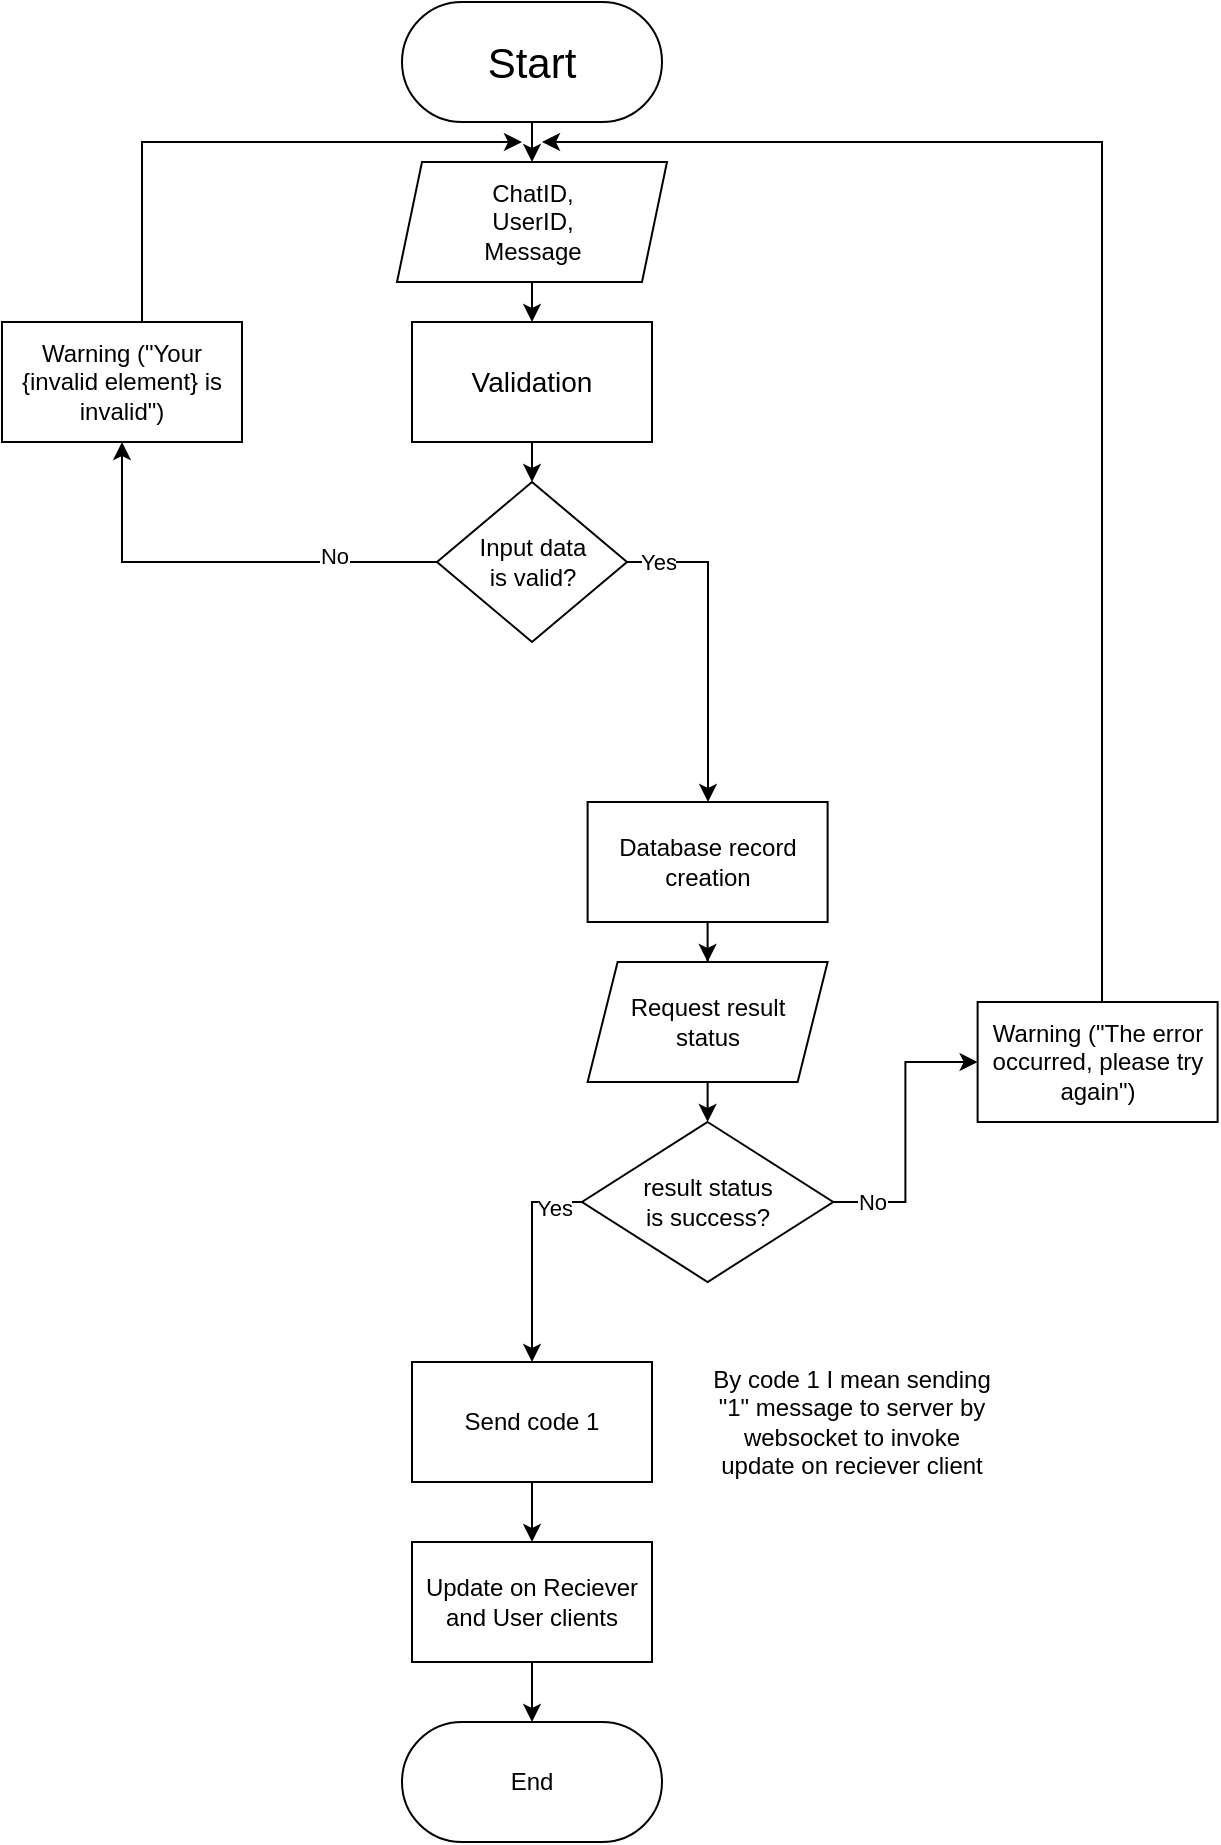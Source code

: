 <mxfile version="25.0.3">
  <diagram name="Страница — 1" id="Qoo-nAjEjCLvAAJSuAsn">
    <mxGraphModel dx="1050" dy="566" grid="1" gridSize="10" guides="1" tooltips="1" connect="1" arrows="1" fold="1" page="1" pageScale="1" pageWidth="827" pageHeight="1169" math="0" shadow="0">
      <root>
        <mxCell id="0" />
        <mxCell id="1" parent="0" />
        <mxCell id="2rKqUg3R2liw_wEwyOho-11" style="edgeStyle=orthogonalEdgeStyle;rounded=0;orthogonalLoop=1;jettySize=auto;html=1;exitX=0.5;exitY=1;exitDx=0;exitDy=0;entryX=0.5;entryY=0;entryDx=0;entryDy=0;" edge="1" parent="1" source="2rKqUg3R2liw_wEwyOho-1" target="2rKqUg3R2liw_wEwyOho-2">
          <mxGeometry relative="1" as="geometry" />
        </mxCell>
        <mxCell id="2rKqUg3R2liw_wEwyOho-1" value="&lt;font style=&quot;font-size: 21px;&quot;&gt;Start&lt;/font&gt;" style="rounded=1;whiteSpace=wrap;html=1;glass=0;shadow=0;arcSize=50;" vertex="1" parent="1">
          <mxGeometry x="370" y="10" width="130" height="60" as="geometry" />
        </mxCell>
        <mxCell id="2rKqUg3R2liw_wEwyOho-12" style="edgeStyle=orthogonalEdgeStyle;rounded=0;orthogonalLoop=1;jettySize=auto;html=1;exitX=0.5;exitY=1;exitDx=0;exitDy=0;entryX=0.5;entryY=0;entryDx=0;entryDy=0;" edge="1" parent="1" source="2rKqUg3R2liw_wEwyOho-2" target="2rKqUg3R2liw_wEwyOho-3">
          <mxGeometry relative="1" as="geometry" />
        </mxCell>
        <mxCell id="2rKqUg3R2liw_wEwyOho-2" value="&lt;div&gt;ChatID,&lt;/div&gt;&lt;div&gt;UserID,&lt;/div&gt;&lt;div&gt;Message&lt;br&gt;&lt;/div&gt;" style="shape=parallelogram;perimeter=parallelogramPerimeter;whiteSpace=wrap;html=1;fixedSize=1;size=12.5;" vertex="1" parent="1">
          <mxGeometry x="367.5" y="90" width="135" height="60" as="geometry" />
        </mxCell>
        <mxCell id="2rKqUg3R2liw_wEwyOho-13" style="edgeStyle=orthogonalEdgeStyle;rounded=0;orthogonalLoop=1;jettySize=auto;html=1;exitX=0.5;exitY=1;exitDx=0;exitDy=0;entryX=0.5;entryY=0;entryDx=0;entryDy=0;" edge="1" parent="1" source="2rKqUg3R2liw_wEwyOho-3" target="2rKqUg3R2liw_wEwyOho-8">
          <mxGeometry relative="1" as="geometry" />
        </mxCell>
        <mxCell id="2rKqUg3R2liw_wEwyOho-3" value="&lt;font style=&quot;font-size: 14px;&quot;&gt;Validation&lt;br&gt;&lt;/font&gt;" style="whiteSpace=wrap;html=1;" vertex="1" parent="1">
          <mxGeometry x="375" y="170" width="120" height="60" as="geometry" />
        </mxCell>
        <mxCell id="2rKqUg3R2liw_wEwyOho-4" style="edgeStyle=orthogonalEdgeStyle;rounded=0;orthogonalLoop=1;jettySize=auto;html=1;entryX=0.5;entryY=0;entryDx=0;entryDy=0;" edge="1" parent="1" source="2rKqUg3R2liw_wEwyOho-8">
          <mxGeometry relative="1" as="geometry">
            <Array as="points">
              <mxPoint x="523" y="290" />
            </Array>
            <mxPoint x="523" y="410" as="targetPoint" />
          </mxGeometry>
        </mxCell>
        <mxCell id="2rKqUg3R2liw_wEwyOho-5" value="&lt;div&gt;Yes&lt;/div&gt;" style="edgeLabel;html=1;align=center;verticalAlign=middle;resizable=0;points=[];" vertex="1" connectable="0" parent="2rKqUg3R2liw_wEwyOho-4">
          <mxGeometry x="-0.815" relative="1" as="geometry">
            <mxPoint as="offset" />
          </mxGeometry>
        </mxCell>
        <mxCell id="2rKqUg3R2liw_wEwyOho-6" style="edgeStyle=orthogonalEdgeStyle;rounded=0;orthogonalLoop=1;jettySize=auto;html=1;" edge="1" parent="1" source="2rKqUg3R2liw_wEwyOho-8" target="2rKqUg3R2liw_wEwyOho-10">
          <mxGeometry relative="1" as="geometry">
            <mxPoint x="240" y="190" as="targetPoint" />
          </mxGeometry>
        </mxCell>
        <mxCell id="2rKqUg3R2liw_wEwyOho-7" value="&lt;div&gt;No&lt;/div&gt;" style="edgeLabel;html=1;align=center;verticalAlign=middle;resizable=0;points=[];" vertex="1" connectable="0" parent="2rKqUg3R2liw_wEwyOho-6">
          <mxGeometry x="-0.528" y="-3" relative="1" as="geometry">
            <mxPoint as="offset" />
          </mxGeometry>
        </mxCell>
        <mxCell id="2rKqUg3R2liw_wEwyOho-8" value="&lt;div&gt;Input data&lt;/div&gt;&lt;div&gt;is valid?&lt;br&gt;&lt;/div&gt;" style="rhombus;whiteSpace=wrap;html=1;" vertex="1" parent="1">
          <mxGeometry x="387.5" y="250" width="95" height="80" as="geometry" />
        </mxCell>
        <mxCell id="2rKqUg3R2liw_wEwyOho-9" style="edgeStyle=orthogonalEdgeStyle;rounded=0;orthogonalLoop=1;jettySize=auto;html=1;" edge="1" parent="1" source="2rKqUg3R2liw_wEwyOho-10">
          <mxGeometry relative="1" as="geometry">
            <mxPoint x="430" y="80" as="targetPoint" />
            <Array as="points">
              <mxPoint x="240" y="80" />
            </Array>
          </mxGeometry>
        </mxCell>
        <mxCell id="2rKqUg3R2liw_wEwyOho-10" value="Warning (&quot;Your {invalid element} is invalid&quot;)" style="rounded=0;whiteSpace=wrap;html=1;" vertex="1" parent="1">
          <mxGeometry x="170" y="170" width="120" height="60" as="geometry" />
        </mxCell>
        <mxCell id="2rKqUg3R2liw_wEwyOho-14" style="edgeStyle=orthogonalEdgeStyle;rounded=0;orthogonalLoop=1;jettySize=auto;html=1;entryX=0.5;entryY=0;entryDx=0;entryDy=0;" edge="1" parent="1" source="2rKqUg3R2liw_wEwyOho-15" target="2rKqUg3R2liw_wEwyOho-17">
          <mxGeometry relative="1" as="geometry" />
        </mxCell>
        <mxCell id="2rKqUg3R2liw_wEwyOho-15" value="Database record creation" style="whiteSpace=wrap;html=1;" vertex="1" parent="1">
          <mxGeometry x="462.81" y="410" width="120" height="60" as="geometry" />
        </mxCell>
        <mxCell id="2rKqUg3R2liw_wEwyOho-16" style="edgeStyle=orthogonalEdgeStyle;rounded=0;orthogonalLoop=1;jettySize=auto;html=1;exitX=0.5;exitY=1;exitDx=0;exitDy=0;entryX=0.5;entryY=0;entryDx=0;entryDy=0;" edge="1" parent="1" source="2rKqUg3R2liw_wEwyOho-17" target="2rKqUg3R2liw_wEwyOho-22">
          <mxGeometry relative="1" as="geometry" />
        </mxCell>
        <mxCell id="2rKqUg3R2liw_wEwyOho-17" value="&lt;div&gt;Request result&lt;/div&gt;&lt;div&gt;status&lt;br&gt;&lt;/div&gt;" style="shape=parallelogram;perimeter=parallelogramPerimeter;whiteSpace=wrap;html=1;fixedSize=1;size=15;" vertex="1" parent="1">
          <mxGeometry x="462.81" y="490" width="120" height="60" as="geometry" />
        </mxCell>
        <mxCell id="2rKqUg3R2liw_wEwyOho-18" style="edgeStyle=orthogonalEdgeStyle;rounded=0;orthogonalLoop=1;jettySize=auto;html=1;" edge="1" parent="1" source="2rKqUg3R2liw_wEwyOho-22" target="2rKqUg3R2liw_wEwyOho-24">
          <mxGeometry relative="1" as="geometry">
            <mxPoint x="685" y="270.0" as="targetPoint" />
          </mxGeometry>
        </mxCell>
        <mxCell id="2rKqUg3R2liw_wEwyOho-19" value="&lt;div&gt;No&lt;/div&gt;" style="edgeLabel;html=1;align=center;verticalAlign=middle;resizable=0;points=[];" vertex="1" connectable="0" parent="2rKqUg3R2liw_wEwyOho-18">
          <mxGeometry x="-0.734" relative="1" as="geometry">
            <mxPoint as="offset" />
          </mxGeometry>
        </mxCell>
        <mxCell id="2rKqUg3R2liw_wEwyOho-20" value="" style="edgeStyle=orthogonalEdgeStyle;rounded=0;orthogonalLoop=1;jettySize=auto;html=1;entryX=0.5;entryY=0;entryDx=0;entryDy=0;" edge="1" parent="1">
          <mxGeometry relative="1" as="geometry">
            <mxPoint x="480.0" y="610.0" as="sourcePoint" />
            <mxPoint x="435" y="690" as="targetPoint" />
            <Array as="points">
              <mxPoint x="435" y="610" />
            </Array>
          </mxGeometry>
        </mxCell>
        <mxCell id="2rKqUg3R2liw_wEwyOho-21" value="Yes" style="edgeLabel;html=1;align=center;verticalAlign=middle;resizable=0;points=[];" vertex="1" connectable="0" parent="2rKqUg3R2liw_wEwyOho-20">
          <mxGeometry x="-0.46" y="3" relative="1" as="geometry">
            <mxPoint as="offset" />
          </mxGeometry>
        </mxCell>
        <mxCell id="2rKqUg3R2liw_wEwyOho-22" value="result status &lt;br&gt;is success?" style="rhombus;whiteSpace=wrap;html=1;" vertex="1" parent="1">
          <mxGeometry x="460" y="570" width="125.62" height="80" as="geometry" />
        </mxCell>
        <mxCell id="2rKqUg3R2liw_wEwyOho-23" style="edgeStyle=orthogonalEdgeStyle;rounded=0;orthogonalLoop=1;jettySize=auto;html=1;" edge="1" parent="1" source="2rKqUg3R2liw_wEwyOho-24">
          <mxGeometry relative="1" as="geometry">
            <mxPoint x="440" y="80" as="targetPoint" />
            <Array as="points">
              <mxPoint x="720" y="80" />
            </Array>
          </mxGeometry>
        </mxCell>
        <mxCell id="2rKqUg3R2liw_wEwyOho-24" value="Warning (&quot;The error occurred, please try again&quot;)" style="rounded=0;whiteSpace=wrap;html=1;" vertex="1" parent="1">
          <mxGeometry x="657.81" y="510.0" width="120" height="60" as="geometry" />
        </mxCell>
        <mxCell id="2rKqUg3R2liw_wEwyOho-25" style="edgeStyle=orthogonalEdgeStyle;rounded=0;orthogonalLoop=1;jettySize=auto;html=1;exitX=0.5;exitY=1;exitDx=0;exitDy=0;entryX=0.5;entryY=0;entryDx=0;entryDy=0;" edge="1" parent="1" source="2rKqUg3R2liw_wEwyOho-26" target="2rKqUg3R2liw_wEwyOho-29">
          <mxGeometry relative="1" as="geometry">
            <mxPoint x="435" y="770" as="targetPoint" />
          </mxGeometry>
        </mxCell>
        <mxCell id="2rKqUg3R2liw_wEwyOho-26" value="Send code 1" style="whiteSpace=wrap;html=1;" vertex="1" parent="1">
          <mxGeometry x="375" y="690" width="120" height="60" as="geometry" />
        </mxCell>
        <mxCell id="2rKqUg3R2liw_wEwyOho-27" value="End" style="rounded=1;whiteSpace=wrap;html=1;glass=0;shadow=0;arcSize=50;" vertex="1" parent="1">
          <mxGeometry x="370" y="870" width="130" height="60" as="geometry" />
        </mxCell>
        <mxCell id="2rKqUg3R2liw_wEwyOho-28" value="By code 1 I mean sending &quot;1&quot; message to server by websocket to invoke update on reciever client" style="text;html=1;align=center;verticalAlign=middle;whiteSpace=wrap;rounded=0;" vertex="1" parent="1">
          <mxGeometry x="520" y="672.5" width="150" height="95" as="geometry" />
        </mxCell>
        <mxCell id="2rKqUg3R2liw_wEwyOho-30" style="edgeStyle=orthogonalEdgeStyle;rounded=0;orthogonalLoop=1;jettySize=auto;html=1;exitX=0.5;exitY=1;exitDx=0;exitDy=0;entryX=0.5;entryY=0;entryDx=0;entryDy=0;" edge="1" parent="1" source="2rKqUg3R2liw_wEwyOho-29" target="2rKqUg3R2liw_wEwyOho-27">
          <mxGeometry relative="1" as="geometry" />
        </mxCell>
        <mxCell id="2rKqUg3R2liw_wEwyOho-29" value="Update on Reciever and User clients" style="whiteSpace=wrap;html=1;" vertex="1" parent="1">
          <mxGeometry x="375" y="780" width="120" height="60" as="geometry" />
        </mxCell>
      </root>
    </mxGraphModel>
  </diagram>
</mxfile>
